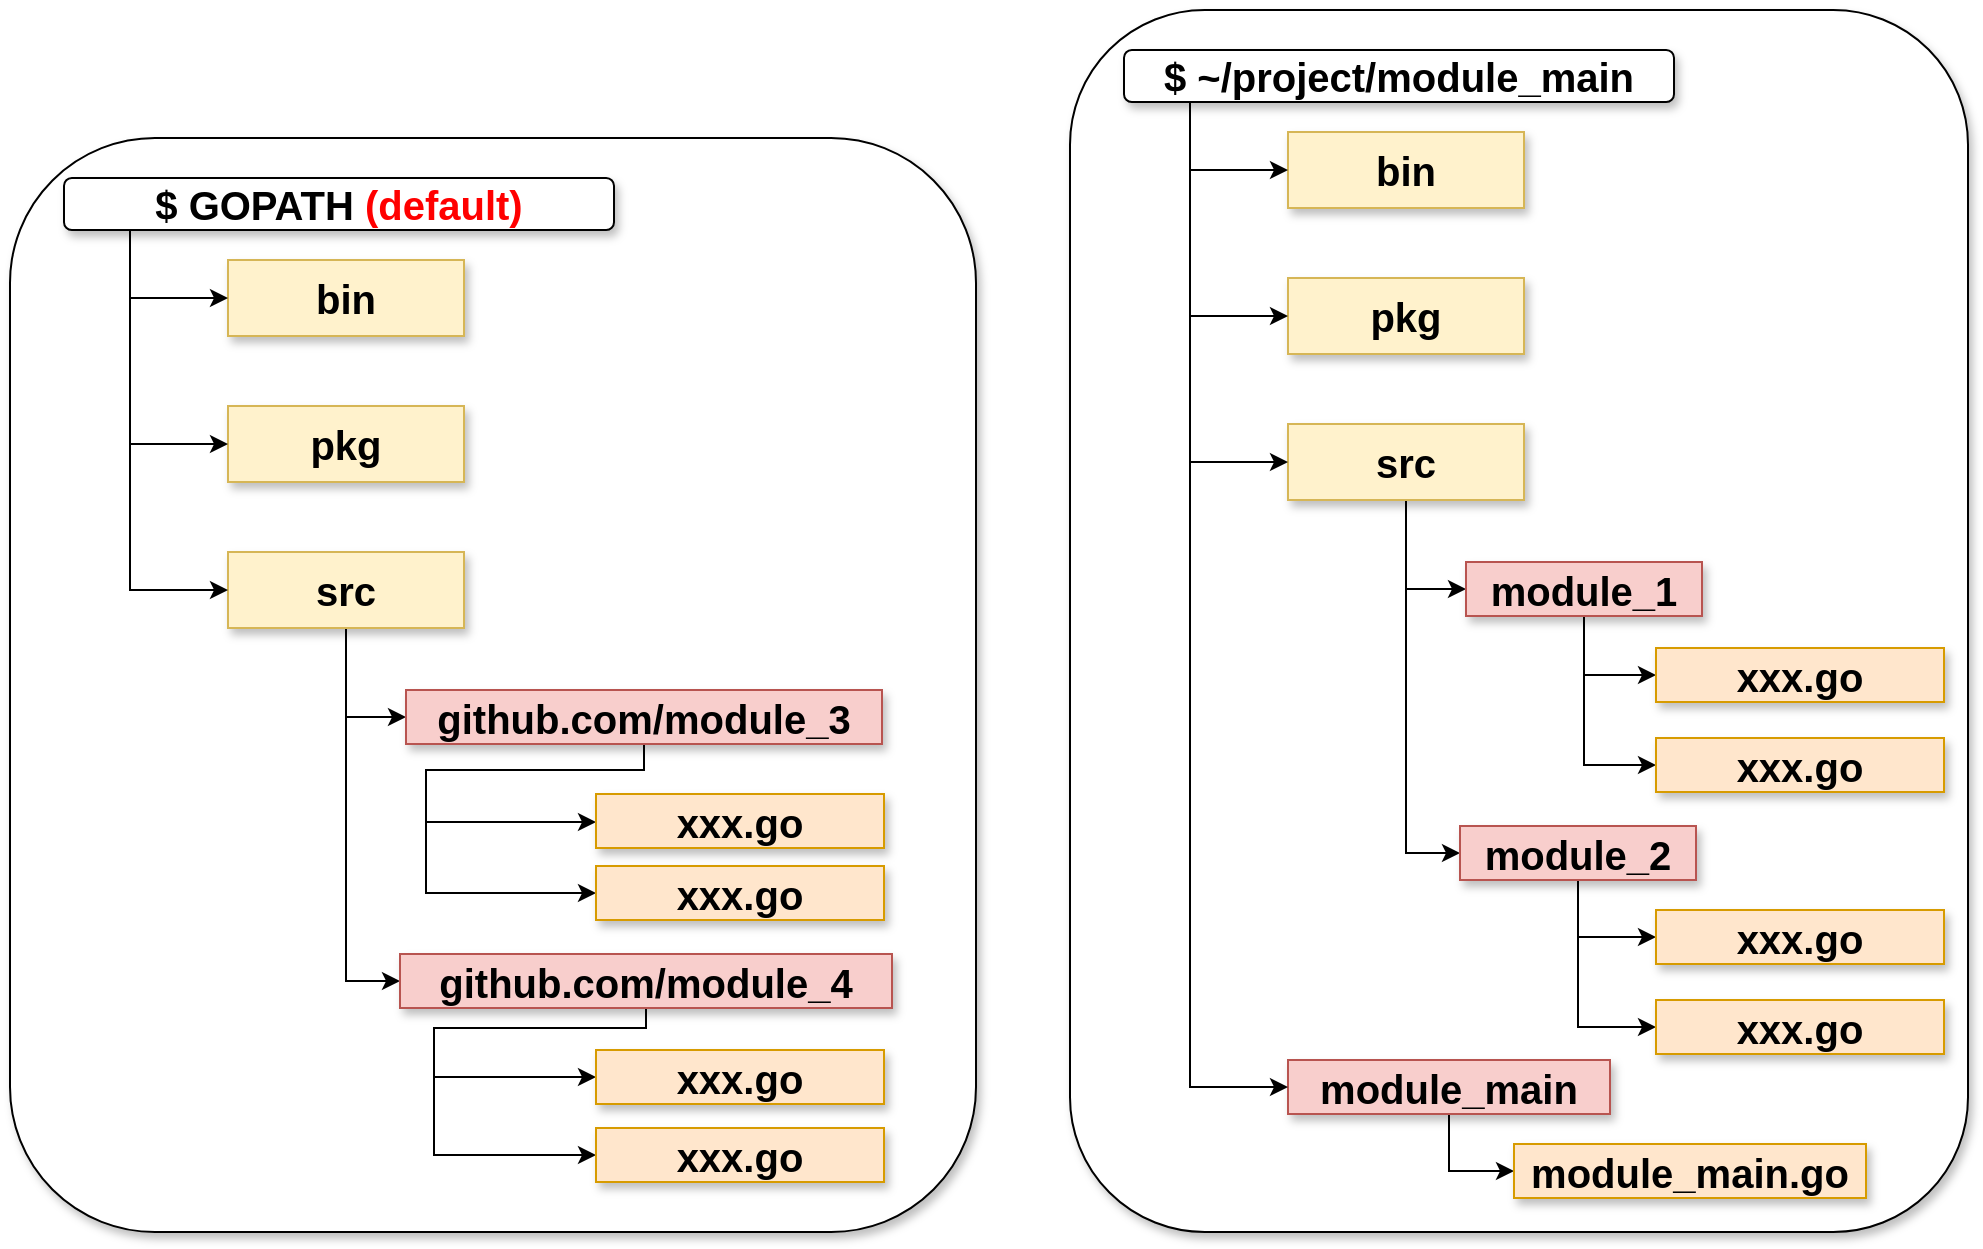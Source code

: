 <mxfile version="14.4.3" type="device"><diagram id="WUsMhOX8pPDlmUMhvSil" name="第 1 页"><mxGraphModel dx="2101" dy="931" grid="0" gridSize="10" guides="1" tooltips="1" connect="1" arrows="1" fold="1" page="0" pageScale="1" pageWidth="827" pageHeight="1169" background="none" math="0" shadow="0"><root><mxCell id="0"/><mxCell id="1" parent="0"/><mxCell id="Zyz4ep6DDyf5PFd_kzW0-10" value="" style="rounded=1;whiteSpace=wrap;html=1;shadow=1;" vertex="1" parent="1"><mxGeometry x="-163" y="52" width="449" height="611" as="geometry"/></mxCell><mxCell id="Zyz4ep6DDyf5PFd_kzW0-1" value="&lt;font style=&quot;font-size: 20px&quot;&gt;&lt;b&gt;bin&lt;/b&gt;&lt;/font&gt;" style="rounded=0;whiteSpace=wrap;html=1;shadow=1;fillColor=#fff2cc;strokeColor=#d6b656;" vertex="1" parent="1"><mxGeometry x="-54" y="113" width="118" height="38" as="geometry"/></mxCell><mxCell id="Zyz4ep6DDyf5PFd_kzW0-2" value="&lt;font style=&quot;font-size: 20px&quot;&gt;&lt;b&gt;pkg&lt;/b&gt;&lt;/font&gt;" style="rounded=0;whiteSpace=wrap;html=1;shadow=1;fillColor=#fff2cc;strokeColor=#d6b656;" vertex="1" parent="1"><mxGeometry x="-54" y="186" width="118" height="38" as="geometry"/></mxCell><mxCell id="Zyz4ep6DDyf5PFd_kzW0-5" style="edgeStyle=orthogonalEdgeStyle;rounded=0;orthogonalLoop=1;jettySize=auto;html=1;entryX=0;entryY=0.5;entryDx=0;entryDy=0;" edge="1" parent="1" source="Zyz4ep6DDyf5PFd_kzW0-3" target="Zyz4ep6DDyf5PFd_kzW0-4"><mxGeometry relative="1" as="geometry"/></mxCell><mxCell id="Zyz4ep6DDyf5PFd_kzW0-9" style="edgeStyle=orthogonalEdgeStyle;rounded=0;orthogonalLoop=1;jettySize=auto;html=1;entryX=0;entryY=0.5;entryDx=0;entryDy=0;exitX=0.5;exitY=1;exitDx=0;exitDy=0;" edge="1" parent="1" source="Zyz4ep6DDyf5PFd_kzW0-3" target="Zyz4ep6DDyf5PFd_kzW0-8"><mxGeometry relative="1" as="geometry"><Array as="points"><mxPoint x="5" y="474"/></Array></mxGeometry></mxCell><mxCell id="Zyz4ep6DDyf5PFd_kzW0-3" value="&lt;font style=&quot;font-size: 20px&quot;&gt;&lt;b&gt;src&lt;/b&gt;&lt;/font&gt;" style="rounded=0;whiteSpace=wrap;html=1;shadow=1;fillColor=#fff2cc;strokeColor=#d6b656;" vertex="1" parent="1"><mxGeometry x="-54" y="259" width="118" height="38" as="geometry"/></mxCell><mxCell id="Zyz4ep6DDyf5PFd_kzW0-19" style="edgeStyle=orthogonalEdgeStyle;rounded=0;orthogonalLoop=1;jettySize=auto;html=1;entryX=0;entryY=0.5;entryDx=0;entryDy=0;" edge="1" parent="1" source="Zyz4ep6DDyf5PFd_kzW0-4" target="Zyz4ep6DDyf5PFd_kzW0-18"><mxGeometry relative="1" as="geometry"/></mxCell><mxCell id="Zyz4ep6DDyf5PFd_kzW0-21" style="edgeStyle=orthogonalEdgeStyle;rounded=0;orthogonalLoop=1;jettySize=auto;html=1;entryX=0;entryY=0.5;entryDx=0;entryDy=0;" edge="1" parent="1" source="Zyz4ep6DDyf5PFd_kzW0-4" target="Zyz4ep6DDyf5PFd_kzW0-20"><mxGeometry relative="1" as="geometry"/></mxCell><mxCell id="Zyz4ep6DDyf5PFd_kzW0-4" value="&lt;font style=&quot;font-size: 20px&quot;&gt;&lt;b&gt;module_1&lt;/b&gt;&lt;/font&gt;" style="rounded=0;whiteSpace=wrap;html=1;shadow=1;fillColor=#f8cecc;strokeColor=#b85450;" vertex="1" parent="1"><mxGeometry x="35" y="328" width="118" height="27" as="geometry"/></mxCell><mxCell id="Zyz4ep6DDyf5PFd_kzW0-24" style="edgeStyle=orthogonalEdgeStyle;rounded=0;orthogonalLoop=1;jettySize=auto;html=1;entryX=0;entryY=0.5;entryDx=0;entryDy=0;" edge="1" parent="1" source="Zyz4ep6DDyf5PFd_kzW0-8" target="Zyz4ep6DDyf5PFd_kzW0-22"><mxGeometry relative="1" as="geometry"/></mxCell><mxCell id="Zyz4ep6DDyf5PFd_kzW0-25" style="edgeStyle=orthogonalEdgeStyle;rounded=0;orthogonalLoop=1;jettySize=auto;html=1;entryX=0;entryY=0.5;entryDx=0;entryDy=0;" edge="1" parent="1" source="Zyz4ep6DDyf5PFd_kzW0-8" target="Zyz4ep6DDyf5PFd_kzW0-23"><mxGeometry relative="1" as="geometry"/></mxCell><mxCell id="Zyz4ep6DDyf5PFd_kzW0-8" value="&lt;font style=&quot;font-size: 20px&quot;&gt;&lt;b&gt;module_2&lt;/b&gt;&lt;/font&gt;" style="rounded=0;whiteSpace=wrap;html=1;shadow=1;fillColor=#f8cecc;strokeColor=#b85450;" vertex="1" parent="1"><mxGeometry x="32" y="460" width="118" height="27" as="geometry"/></mxCell><mxCell id="Zyz4ep6DDyf5PFd_kzW0-27" style="edgeStyle=orthogonalEdgeStyle;rounded=0;orthogonalLoop=1;jettySize=auto;html=1;entryX=0;entryY=0.5;entryDx=0;entryDy=0;" edge="1" parent="1" source="Zyz4ep6DDyf5PFd_kzW0-11" target="Zyz4ep6DDyf5PFd_kzW0-26"><mxGeometry relative="1" as="geometry"/></mxCell><mxCell id="Zyz4ep6DDyf5PFd_kzW0-11" value="&lt;font style=&quot;font-size: 20px&quot;&gt;&lt;b&gt;module_main&lt;/b&gt;&lt;/font&gt;" style="rounded=0;whiteSpace=wrap;html=1;shadow=1;fillColor=#f8cecc;strokeColor=#b85450;" vertex="1" parent="1"><mxGeometry x="-54" y="577" width="161" height="27" as="geometry"/></mxCell><mxCell id="Zyz4ep6DDyf5PFd_kzW0-14" style="edgeStyle=orthogonalEdgeStyle;rounded=0;orthogonalLoop=1;jettySize=auto;html=1;entryX=0;entryY=0.5;entryDx=0;entryDy=0;" edge="1" parent="1" source="Zyz4ep6DDyf5PFd_kzW0-13" target="Zyz4ep6DDyf5PFd_kzW0-1"><mxGeometry relative="1" as="geometry"><Array as="points"><mxPoint x="-103" y="132"/></Array></mxGeometry></mxCell><mxCell id="Zyz4ep6DDyf5PFd_kzW0-15" style="edgeStyle=orthogonalEdgeStyle;rounded=0;orthogonalLoop=1;jettySize=auto;html=1;entryX=0;entryY=0.5;entryDx=0;entryDy=0;" edge="1" parent="1" source="Zyz4ep6DDyf5PFd_kzW0-13" target="Zyz4ep6DDyf5PFd_kzW0-2"><mxGeometry relative="1" as="geometry"><Array as="points"><mxPoint x="-103" y="205"/></Array></mxGeometry></mxCell><mxCell id="Zyz4ep6DDyf5PFd_kzW0-16" style="edgeStyle=orthogonalEdgeStyle;rounded=0;orthogonalLoop=1;jettySize=auto;html=1;entryX=0;entryY=0.5;entryDx=0;entryDy=0;" edge="1" parent="1" source="Zyz4ep6DDyf5PFd_kzW0-13" target="Zyz4ep6DDyf5PFd_kzW0-3"><mxGeometry relative="1" as="geometry"><Array as="points"><mxPoint x="-103" y="278"/></Array></mxGeometry></mxCell><mxCell id="Zyz4ep6DDyf5PFd_kzW0-17" style="edgeStyle=orthogonalEdgeStyle;rounded=0;orthogonalLoop=1;jettySize=auto;html=1;entryX=0;entryY=0.5;entryDx=0;entryDy=0;" edge="1" parent="1" source="Zyz4ep6DDyf5PFd_kzW0-13" target="Zyz4ep6DDyf5PFd_kzW0-11"><mxGeometry relative="1" as="geometry"><Array as="points"><mxPoint x="-103" y="591"/></Array></mxGeometry></mxCell><mxCell id="Zyz4ep6DDyf5PFd_kzW0-13" value="&lt;b&gt;&lt;font style=&quot;font-size: 20px&quot;&gt;$ ~/project/module_main&lt;/font&gt;&lt;/b&gt;" style="rounded=1;whiteSpace=wrap;html=1;shadow=1;" vertex="1" parent="1"><mxGeometry x="-136" y="72" width="275" height="26" as="geometry"/></mxCell><mxCell id="Zyz4ep6DDyf5PFd_kzW0-18" value="&lt;font style=&quot;font-size: 20px&quot;&gt;&lt;b&gt;xxx.go&lt;/b&gt;&lt;/font&gt;" style="rounded=0;whiteSpace=wrap;html=1;shadow=1;fillColor=#ffe6cc;strokeColor=#d79b00;" vertex="1" parent="1"><mxGeometry x="130" y="371" width="144" height="27" as="geometry"/></mxCell><mxCell id="Zyz4ep6DDyf5PFd_kzW0-20" value="&lt;font style=&quot;font-size: 20px&quot;&gt;&lt;b&gt;xxx.go&lt;/b&gt;&lt;/font&gt;" style="rounded=0;whiteSpace=wrap;html=1;shadow=1;fillColor=#ffe6cc;strokeColor=#d79b00;" vertex="1" parent="1"><mxGeometry x="130" y="416" width="144" height="27" as="geometry"/></mxCell><mxCell id="Zyz4ep6DDyf5PFd_kzW0-22" value="&lt;font style=&quot;font-size: 20px&quot;&gt;&lt;b&gt;xxx.go&lt;/b&gt;&lt;/font&gt;" style="rounded=0;whiteSpace=wrap;html=1;shadow=1;fillColor=#ffe6cc;strokeColor=#d79b00;" vertex="1" parent="1"><mxGeometry x="130" y="502" width="144" height="27" as="geometry"/></mxCell><mxCell id="Zyz4ep6DDyf5PFd_kzW0-23" value="&lt;font style=&quot;font-size: 20px&quot;&gt;&lt;b&gt;xxx.go&lt;/b&gt;&lt;/font&gt;" style="rounded=0;whiteSpace=wrap;html=1;shadow=1;fillColor=#ffe6cc;strokeColor=#d79b00;" vertex="1" parent="1"><mxGeometry x="130" y="547" width="144" height="27" as="geometry"/></mxCell><mxCell id="Zyz4ep6DDyf5PFd_kzW0-26" value="&lt;font style=&quot;font-size: 20px&quot;&gt;&lt;b&gt;module_main.go&lt;/b&gt;&lt;/font&gt;" style="rounded=0;whiteSpace=wrap;html=1;shadow=1;fillColor=#ffe6cc;strokeColor=#d79b00;" vertex="1" parent="1"><mxGeometry x="59" y="619" width="176" height="27" as="geometry"/></mxCell><mxCell id="Zyz4ep6DDyf5PFd_kzW0-31" value="" style="rounded=1;whiteSpace=wrap;html=1;shadow=1;" vertex="1" parent="1"><mxGeometry x="-693" y="116" width="483" height="547" as="geometry"/></mxCell><mxCell id="Zyz4ep6DDyf5PFd_kzW0-32" value="&lt;font style=&quot;font-size: 20px&quot;&gt;&lt;b&gt;bin&lt;/b&gt;&lt;/font&gt;" style="rounded=0;whiteSpace=wrap;html=1;shadow=1;fillColor=#fff2cc;strokeColor=#d6b656;" vertex="1" parent="1"><mxGeometry x="-584" y="177" width="118" height="38" as="geometry"/></mxCell><mxCell id="Zyz4ep6DDyf5PFd_kzW0-33" value="&lt;font style=&quot;font-size: 20px&quot;&gt;&lt;b&gt;pkg&lt;/b&gt;&lt;/font&gt;" style="rounded=0;whiteSpace=wrap;html=1;shadow=1;fillColor=#fff2cc;strokeColor=#d6b656;" vertex="1" parent="1"><mxGeometry x="-584" y="250" width="118" height="38" as="geometry"/></mxCell><mxCell id="Zyz4ep6DDyf5PFd_kzW0-34" style="edgeStyle=orthogonalEdgeStyle;rounded=0;orthogonalLoop=1;jettySize=auto;html=1;entryX=0;entryY=0.5;entryDx=0;entryDy=0;" edge="1" source="Zyz4ep6DDyf5PFd_kzW0-36" target="Zyz4ep6DDyf5PFd_kzW0-39" parent="1"><mxGeometry relative="1" as="geometry"/></mxCell><mxCell id="Zyz4ep6DDyf5PFd_kzW0-35" style="edgeStyle=orthogonalEdgeStyle;rounded=0;orthogonalLoop=1;jettySize=auto;html=1;entryX=0;entryY=0.5;entryDx=0;entryDy=0;exitX=0.5;exitY=1;exitDx=0;exitDy=0;" edge="1" source="Zyz4ep6DDyf5PFd_kzW0-36" target="Zyz4ep6DDyf5PFd_kzW0-42" parent="1"><mxGeometry relative="1" as="geometry"><Array as="points"><mxPoint x="-525" y="538"/></Array></mxGeometry></mxCell><mxCell id="Zyz4ep6DDyf5PFd_kzW0-36" value="&lt;font style=&quot;font-size: 20px&quot;&gt;&lt;b&gt;src&lt;/b&gt;&lt;/font&gt;" style="rounded=0;whiteSpace=wrap;html=1;shadow=1;fillColor=#fff2cc;strokeColor=#d6b656;" vertex="1" parent="1"><mxGeometry x="-584" y="323" width="118" height="38" as="geometry"/></mxCell><mxCell id="Zyz4ep6DDyf5PFd_kzW0-37" style="edgeStyle=orthogonalEdgeStyle;rounded=0;orthogonalLoop=1;jettySize=auto;html=1;entryX=0;entryY=0.5;entryDx=0;entryDy=0;" edge="1" source="Zyz4ep6DDyf5PFd_kzW0-39" target="Zyz4ep6DDyf5PFd_kzW0-50" parent="1"><mxGeometry relative="1" as="geometry"><Array as="points"><mxPoint x="-376" y="432"/><mxPoint x="-485" y="432"/><mxPoint x="-485" y="458"/><mxPoint x="-400" y="458"/></Array></mxGeometry></mxCell><mxCell id="Zyz4ep6DDyf5PFd_kzW0-38" style="edgeStyle=orthogonalEdgeStyle;rounded=0;orthogonalLoop=1;jettySize=auto;html=1;entryX=0;entryY=0.5;entryDx=0;entryDy=0;exitX=0.5;exitY=1;exitDx=0;exitDy=0;" edge="1" source="Zyz4ep6DDyf5PFd_kzW0-39" target="Zyz4ep6DDyf5PFd_kzW0-51" parent="1"><mxGeometry relative="1" as="geometry"><Array as="points"><mxPoint x="-376" y="432"/><mxPoint x="-485" y="432"/><mxPoint x="-485" y="493"/></Array></mxGeometry></mxCell><mxCell id="Zyz4ep6DDyf5PFd_kzW0-39" value="&lt;font style=&quot;font-size: 20px&quot;&gt;&lt;b&gt;github.com/module_3&lt;/b&gt;&lt;/font&gt;" style="rounded=0;whiteSpace=wrap;html=1;shadow=1;fillColor=#f8cecc;strokeColor=#b85450;" vertex="1" parent="1"><mxGeometry x="-495" y="392" width="238" height="27" as="geometry"/></mxCell><mxCell id="Zyz4ep6DDyf5PFd_kzW0-40" style="edgeStyle=orthogonalEdgeStyle;rounded=0;orthogonalLoop=1;jettySize=auto;html=1;entryX=0;entryY=0.5;entryDx=0;entryDy=0;exitX=0.5;exitY=1;exitDx=0;exitDy=0;" edge="1" source="Zyz4ep6DDyf5PFd_kzW0-42" target="Zyz4ep6DDyf5PFd_kzW0-52" parent="1"><mxGeometry relative="1" as="geometry"><Array as="points"><mxPoint x="-375" y="561"/><mxPoint x="-481" y="561"/><mxPoint x="-481" y="585"/></Array></mxGeometry></mxCell><mxCell id="Zyz4ep6DDyf5PFd_kzW0-41" style="edgeStyle=orthogonalEdgeStyle;rounded=0;orthogonalLoop=1;jettySize=auto;html=1;entryX=0;entryY=0.5;entryDx=0;entryDy=0;exitX=0.5;exitY=1;exitDx=0;exitDy=0;" edge="1" source="Zyz4ep6DDyf5PFd_kzW0-42" target="Zyz4ep6DDyf5PFd_kzW0-53" parent="1"><mxGeometry relative="1" as="geometry"><Array as="points"><mxPoint x="-375" y="561"/><mxPoint x="-481" y="561"/><mxPoint x="-481" y="625"/></Array></mxGeometry></mxCell><mxCell id="Zyz4ep6DDyf5PFd_kzW0-42" value="&lt;b style=&quot;font-size: 20px&quot;&gt;github.com/module_4&lt;/b&gt;" style="rounded=0;whiteSpace=wrap;html=1;shadow=1;fillColor=#f8cecc;strokeColor=#b85450;" vertex="1" parent="1"><mxGeometry x="-498" y="524" width="246" height="27" as="geometry"/></mxCell><mxCell id="Zyz4ep6DDyf5PFd_kzW0-45" style="edgeStyle=orthogonalEdgeStyle;rounded=0;orthogonalLoop=1;jettySize=auto;html=1;entryX=0;entryY=0.5;entryDx=0;entryDy=0;" edge="1" source="Zyz4ep6DDyf5PFd_kzW0-49" target="Zyz4ep6DDyf5PFd_kzW0-32" parent="1"><mxGeometry relative="1" as="geometry"><Array as="points"><mxPoint x="-633" y="196"/></Array></mxGeometry></mxCell><mxCell id="Zyz4ep6DDyf5PFd_kzW0-46" style="edgeStyle=orthogonalEdgeStyle;rounded=0;orthogonalLoop=1;jettySize=auto;html=1;entryX=0;entryY=0.5;entryDx=0;entryDy=0;" edge="1" source="Zyz4ep6DDyf5PFd_kzW0-49" target="Zyz4ep6DDyf5PFd_kzW0-33" parent="1"><mxGeometry relative="1" as="geometry"><Array as="points"><mxPoint x="-633" y="269"/></Array></mxGeometry></mxCell><mxCell id="Zyz4ep6DDyf5PFd_kzW0-47" style="edgeStyle=orthogonalEdgeStyle;rounded=0;orthogonalLoop=1;jettySize=auto;html=1;entryX=0;entryY=0.5;entryDx=0;entryDy=0;" edge="1" source="Zyz4ep6DDyf5PFd_kzW0-49" target="Zyz4ep6DDyf5PFd_kzW0-36" parent="1"><mxGeometry relative="1" as="geometry"><Array as="points"><mxPoint x="-633" y="342"/></Array></mxGeometry></mxCell><mxCell id="Zyz4ep6DDyf5PFd_kzW0-49" value="&lt;b&gt;&lt;font style=&quot;font-size: 20px&quot;&gt;$ GOPATH &lt;font color=&quot;#ff0000&quot;&gt;(default)&lt;/font&gt;&lt;/font&gt;&lt;/b&gt;" style="rounded=1;whiteSpace=wrap;html=1;shadow=1;" vertex="1" parent="1"><mxGeometry x="-666" y="136" width="275" height="26" as="geometry"/></mxCell><mxCell id="Zyz4ep6DDyf5PFd_kzW0-50" value="&lt;font style=&quot;font-size: 20px&quot;&gt;&lt;b&gt;xxx.go&lt;/b&gt;&lt;/font&gt;" style="rounded=0;whiteSpace=wrap;html=1;shadow=1;fillColor=#ffe6cc;strokeColor=#d79b00;" vertex="1" parent="1"><mxGeometry x="-400" y="444" width="144" height="27" as="geometry"/></mxCell><mxCell id="Zyz4ep6DDyf5PFd_kzW0-51" value="&lt;font style=&quot;font-size: 20px&quot;&gt;&lt;b&gt;xxx.go&lt;/b&gt;&lt;/font&gt;" style="rounded=0;whiteSpace=wrap;html=1;shadow=1;fillColor=#ffe6cc;strokeColor=#d79b00;" vertex="1" parent="1"><mxGeometry x="-400" y="480" width="144" height="27" as="geometry"/></mxCell><mxCell id="Zyz4ep6DDyf5PFd_kzW0-52" value="&lt;font style=&quot;font-size: 20px&quot;&gt;&lt;b&gt;xxx.go&lt;/b&gt;&lt;/font&gt;" style="rounded=0;whiteSpace=wrap;html=1;shadow=1;fillColor=#ffe6cc;strokeColor=#d79b00;" vertex="1" parent="1"><mxGeometry x="-400" y="572" width="144" height="27" as="geometry"/></mxCell><mxCell id="Zyz4ep6DDyf5PFd_kzW0-53" value="&lt;font style=&quot;font-size: 20px&quot;&gt;&lt;b&gt;xxx.go&lt;/b&gt;&lt;/font&gt;" style="rounded=0;whiteSpace=wrap;html=1;shadow=1;fillColor=#ffe6cc;strokeColor=#d79b00;" vertex="1" parent="1"><mxGeometry x="-400" y="611" width="144" height="27" as="geometry"/></mxCell></root></mxGraphModel></diagram></mxfile>